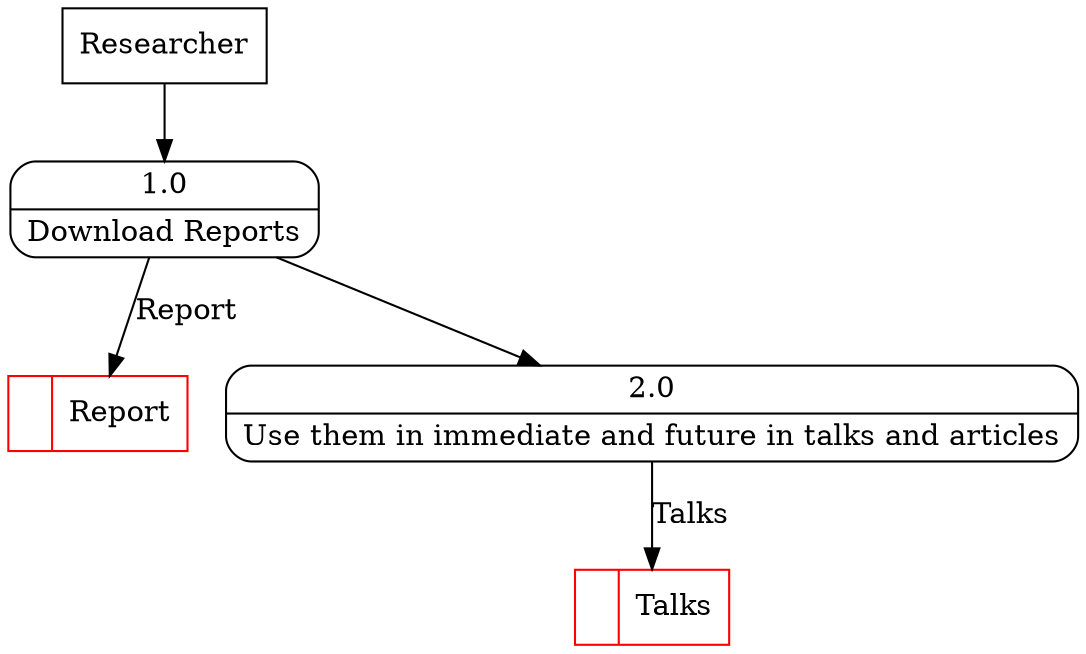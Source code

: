 digraph dfd2{ 
node[shape=record]
200 [label="<f0>  |<f1> Report " color=red];
201 [label="Researcher" shape=box];
202 [label="{<f0> 1.0|<f1> Download Reports }" shape=Mrecord];
2 [label="{<f0> 2.0|<f1> Use them in immediate and future in talks and articles }" shape=Mrecord];
202 -> 2
1001 [label="<f0>  |<f1> Talks " color=red];
2 -> 1001 [label="Talks"]
201 -> 202
202 -> 200 [label="Report"]
}